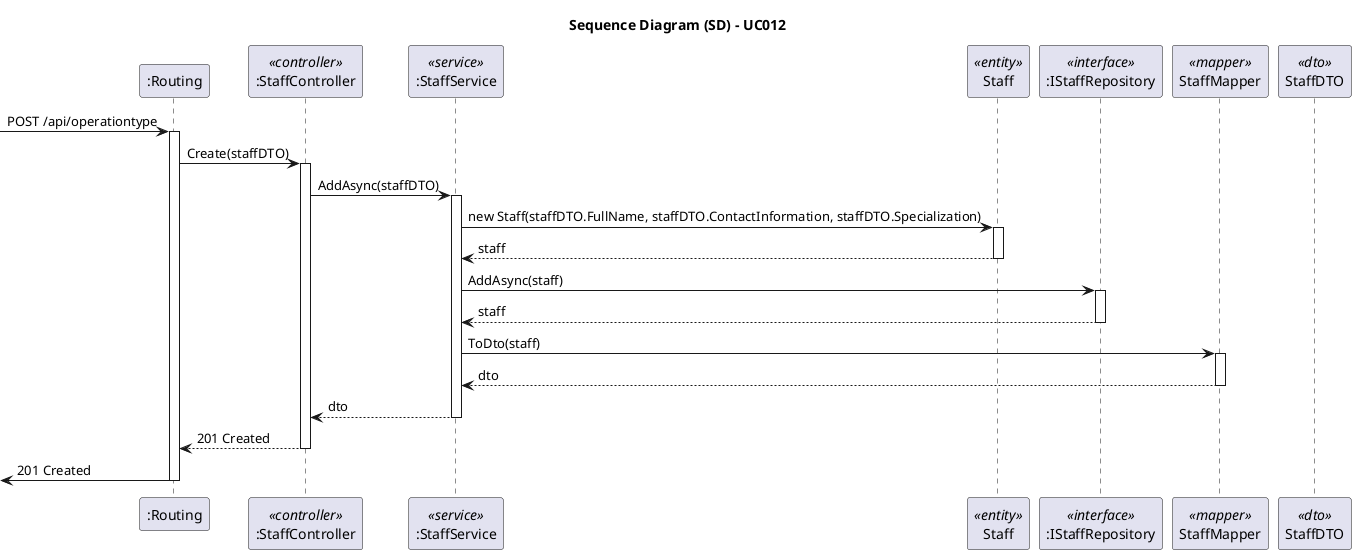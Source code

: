 @startuml
skinparam packageStyle rectangle
skinparam shadowing false
skinparam linetype polyline

skinparam classAttributeIconSize 0

title Sequence Diagram (SD) - UC012

participant ":Routing" as Routing
participant ":StaffController" as Controller <<controller>>
participant ":StaffService" as Service <<service>>
participant "Staff" as Staff <<entity>>
participant ":IStaffRepository" as IRepository <<interface>>
participant "StaffMapper" as Mapper <<mapper>>
participant "StaffDTO" as StaffDTO <<dto>>

-> Routing: POST /api/operationtype
activate Routing

Routing -> Controller: Create(staffDTO)
activate Controller

    Controller -> Service: AddAsync(staffDTO)
    activate Service

        Service -> Staff: new Staff(staffDTO.FullName, staffDTO.ContactInformation, staffDTO.Specialization)
        activate Staff
            Staff --> Service: staff
        deactivate Staff

        Service -> IRepository: AddAsync(staff)
        activate IRepository
            IRepository --> Service: staff
        deactivate IRepository

        Service -> Mapper: ToDto(staff) 
        activate Mapper
            Mapper --> Service: dto
        deactivate Mapper

        Service --> Controller: dto
    deactivate Service

Controller --> Routing: 201 Created 
deactivate Controller

<- Routing: 201 Created
deactivate Routing

@enduml